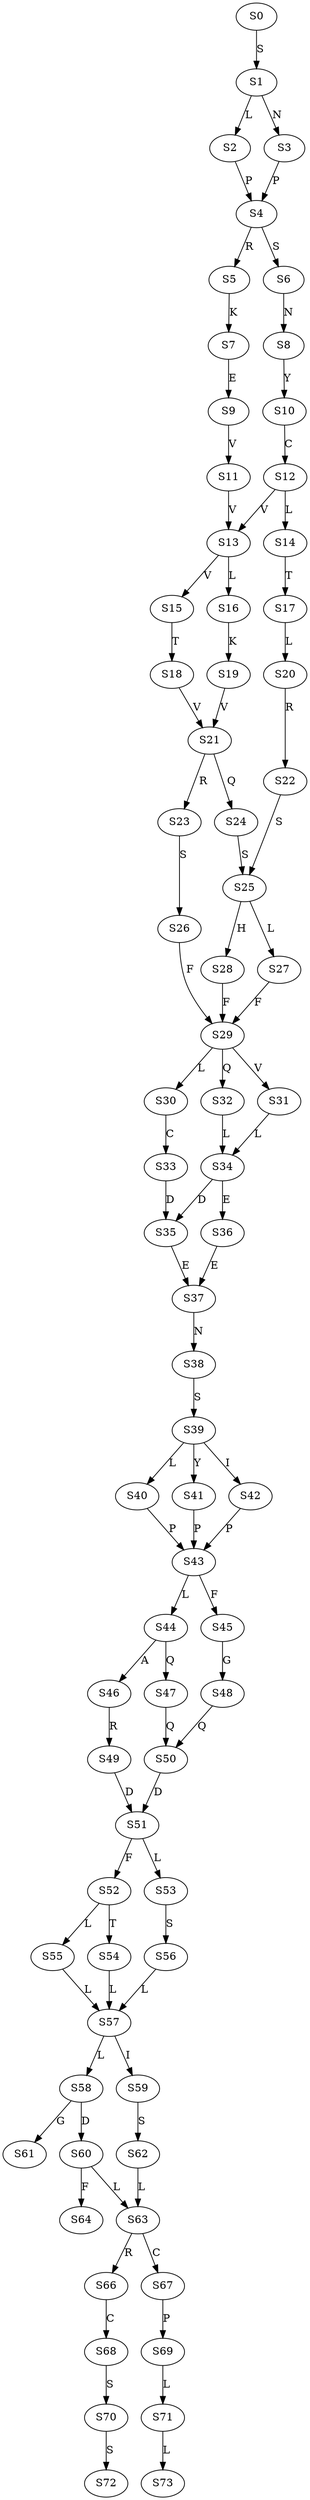 strict digraph  {
	S0 -> S1 [ label = S ];
	S1 -> S2 [ label = L ];
	S1 -> S3 [ label = N ];
	S2 -> S4 [ label = P ];
	S3 -> S4 [ label = P ];
	S4 -> S5 [ label = R ];
	S4 -> S6 [ label = S ];
	S5 -> S7 [ label = K ];
	S6 -> S8 [ label = N ];
	S7 -> S9 [ label = E ];
	S8 -> S10 [ label = Y ];
	S9 -> S11 [ label = V ];
	S10 -> S12 [ label = C ];
	S11 -> S13 [ label = V ];
	S12 -> S13 [ label = V ];
	S12 -> S14 [ label = L ];
	S13 -> S15 [ label = V ];
	S13 -> S16 [ label = L ];
	S14 -> S17 [ label = T ];
	S15 -> S18 [ label = T ];
	S16 -> S19 [ label = K ];
	S17 -> S20 [ label = L ];
	S18 -> S21 [ label = V ];
	S19 -> S21 [ label = V ];
	S20 -> S22 [ label = R ];
	S21 -> S23 [ label = R ];
	S21 -> S24 [ label = Q ];
	S22 -> S25 [ label = S ];
	S23 -> S26 [ label = S ];
	S24 -> S25 [ label = S ];
	S25 -> S27 [ label = L ];
	S25 -> S28 [ label = H ];
	S26 -> S29 [ label = F ];
	S27 -> S29 [ label = F ];
	S28 -> S29 [ label = F ];
	S29 -> S30 [ label = L ];
	S29 -> S31 [ label = V ];
	S29 -> S32 [ label = Q ];
	S30 -> S33 [ label = C ];
	S31 -> S34 [ label = L ];
	S32 -> S34 [ label = L ];
	S33 -> S35 [ label = D ];
	S34 -> S36 [ label = E ];
	S34 -> S35 [ label = D ];
	S35 -> S37 [ label = E ];
	S36 -> S37 [ label = E ];
	S37 -> S38 [ label = N ];
	S38 -> S39 [ label = S ];
	S39 -> S40 [ label = L ];
	S39 -> S41 [ label = Y ];
	S39 -> S42 [ label = I ];
	S40 -> S43 [ label = P ];
	S41 -> S43 [ label = P ];
	S42 -> S43 [ label = P ];
	S43 -> S44 [ label = L ];
	S43 -> S45 [ label = F ];
	S44 -> S46 [ label = A ];
	S44 -> S47 [ label = Q ];
	S45 -> S48 [ label = G ];
	S46 -> S49 [ label = R ];
	S47 -> S50 [ label = Q ];
	S48 -> S50 [ label = Q ];
	S49 -> S51 [ label = D ];
	S50 -> S51 [ label = D ];
	S51 -> S52 [ label = F ];
	S51 -> S53 [ label = L ];
	S52 -> S54 [ label = T ];
	S52 -> S55 [ label = L ];
	S53 -> S56 [ label = S ];
	S54 -> S57 [ label = L ];
	S55 -> S57 [ label = L ];
	S56 -> S57 [ label = L ];
	S57 -> S58 [ label = L ];
	S57 -> S59 [ label = I ];
	S58 -> S60 [ label = D ];
	S58 -> S61 [ label = G ];
	S59 -> S62 [ label = S ];
	S60 -> S63 [ label = L ];
	S60 -> S64 [ label = F ];
	S62 -> S63 [ label = L ];
	S63 -> S66 [ label = R ];
	S63 -> S67 [ label = C ];
	S66 -> S68 [ label = C ];
	S67 -> S69 [ label = P ];
	S68 -> S70 [ label = S ];
	S69 -> S71 [ label = L ];
	S70 -> S72 [ label = S ];
	S71 -> S73 [ label = L ];
}
